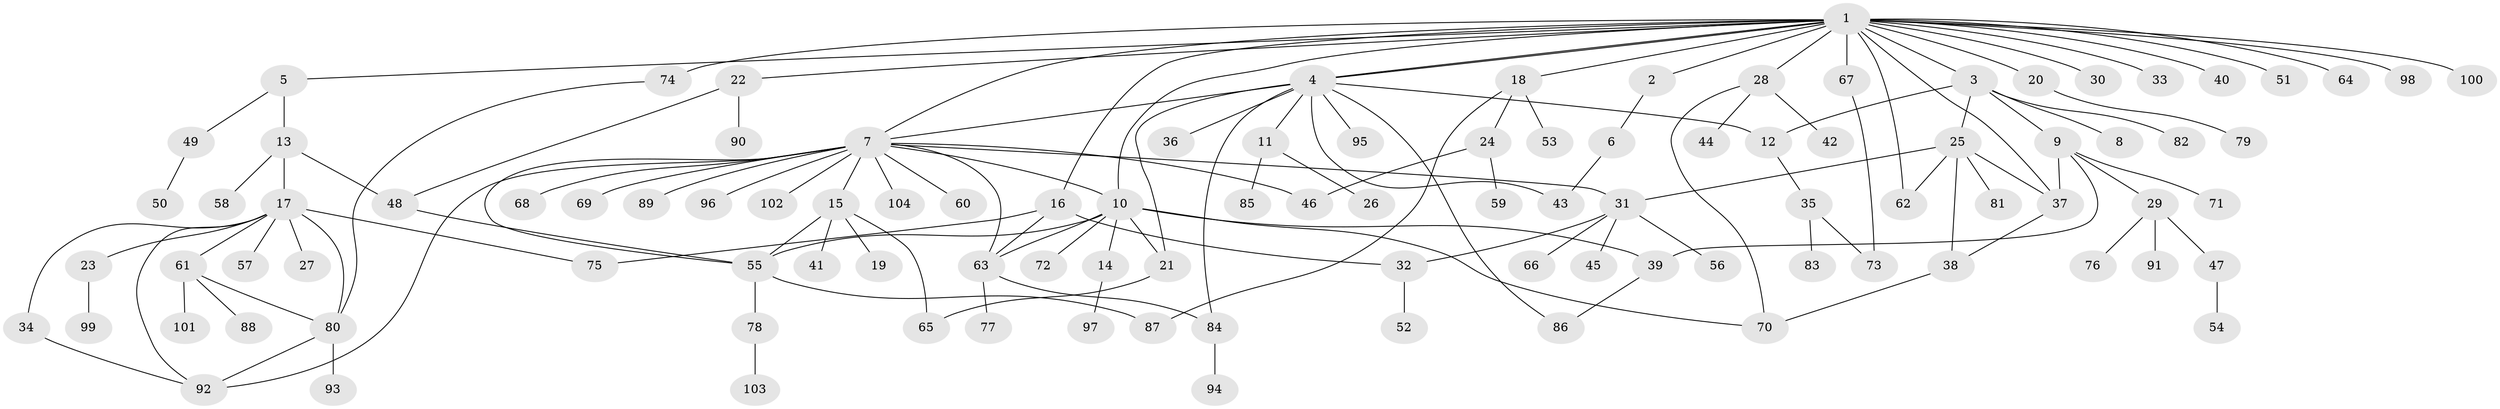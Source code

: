 // Generated by graph-tools (version 1.1) at 2025/35/03/09/25 02:35:38]
// undirected, 104 vertices, 136 edges
graph export_dot {
graph [start="1"]
  node [color=gray90,style=filled];
  1;
  2;
  3;
  4;
  5;
  6;
  7;
  8;
  9;
  10;
  11;
  12;
  13;
  14;
  15;
  16;
  17;
  18;
  19;
  20;
  21;
  22;
  23;
  24;
  25;
  26;
  27;
  28;
  29;
  30;
  31;
  32;
  33;
  34;
  35;
  36;
  37;
  38;
  39;
  40;
  41;
  42;
  43;
  44;
  45;
  46;
  47;
  48;
  49;
  50;
  51;
  52;
  53;
  54;
  55;
  56;
  57;
  58;
  59;
  60;
  61;
  62;
  63;
  64;
  65;
  66;
  67;
  68;
  69;
  70;
  71;
  72;
  73;
  74;
  75;
  76;
  77;
  78;
  79;
  80;
  81;
  82;
  83;
  84;
  85;
  86;
  87;
  88;
  89;
  90;
  91;
  92;
  93;
  94;
  95;
  96;
  97;
  98;
  99;
  100;
  101;
  102;
  103;
  104;
  1 -- 2;
  1 -- 3;
  1 -- 4;
  1 -- 4;
  1 -- 5;
  1 -- 7;
  1 -- 10;
  1 -- 16;
  1 -- 18;
  1 -- 20;
  1 -- 22;
  1 -- 28;
  1 -- 30;
  1 -- 33;
  1 -- 37;
  1 -- 40;
  1 -- 51;
  1 -- 62;
  1 -- 64;
  1 -- 67;
  1 -- 74;
  1 -- 98;
  1 -- 100;
  2 -- 6;
  3 -- 8;
  3 -- 9;
  3 -- 12;
  3 -- 25;
  3 -- 82;
  4 -- 7;
  4 -- 11;
  4 -- 12;
  4 -- 21;
  4 -- 36;
  4 -- 43;
  4 -- 84;
  4 -- 86;
  4 -- 95;
  5 -- 13;
  5 -- 49;
  6 -- 43;
  7 -- 10;
  7 -- 15;
  7 -- 31;
  7 -- 46;
  7 -- 55;
  7 -- 60;
  7 -- 63;
  7 -- 68;
  7 -- 69;
  7 -- 89;
  7 -- 92;
  7 -- 96;
  7 -- 102;
  7 -- 104;
  9 -- 29;
  9 -- 37;
  9 -- 39;
  9 -- 71;
  10 -- 14;
  10 -- 21;
  10 -- 39;
  10 -- 55;
  10 -- 63;
  10 -- 70;
  10 -- 72;
  11 -- 26;
  11 -- 85;
  12 -- 35;
  13 -- 17;
  13 -- 48;
  13 -- 58;
  14 -- 97;
  15 -- 19;
  15 -- 41;
  15 -- 55;
  15 -- 65;
  16 -- 32;
  16 -- 63;
  16 -- 75;
  17 -- 23;
  17 -- 27;
  17 -- 34;
  17 -- 57;
  17 -- 61;
  17 -- 75;
  17 -- 80;
  17 -- 92;
  18 -- 24;
  18 -- 53;
  18 -- 87;
  20 -- 79;
  21 -- 65;
  22 -- 48;
  22 -- 90;
  23 -- 99;
  24 -- 46;
  24 -- 59;
  25 -- 31;
  25 -- 37;
  25 -- 38;
  25 -- 62;
  25 -- 81;
  28 -- 42;
  28 -- 44;
  28 -- 70;
  29 -- 47;
  29 -- 76;
  29 -- 91;
  31 -- 32;
  31 -- 45;
  31 -- 56;
  31 -- 66;
  32 -- 52;
  34 -- 92;
  35 -- 73;
  35 -- 83;
  37 -- 38;
  38 -- 70;
  39 -- 86;
  47 -- 54;
  48 -- 55;
  49 -- 50;
  55 -- 78;
  55 -- 87;
  61 -- 80;
  61 -- 88;
  61 -- 101;
  63 -- 77;
  63 -- 84;
  67 -- 73;
  74 -- 80;
  78 -- 103;
  80 -- 92;
  80 -- 93;
  84 -- 94;
}
